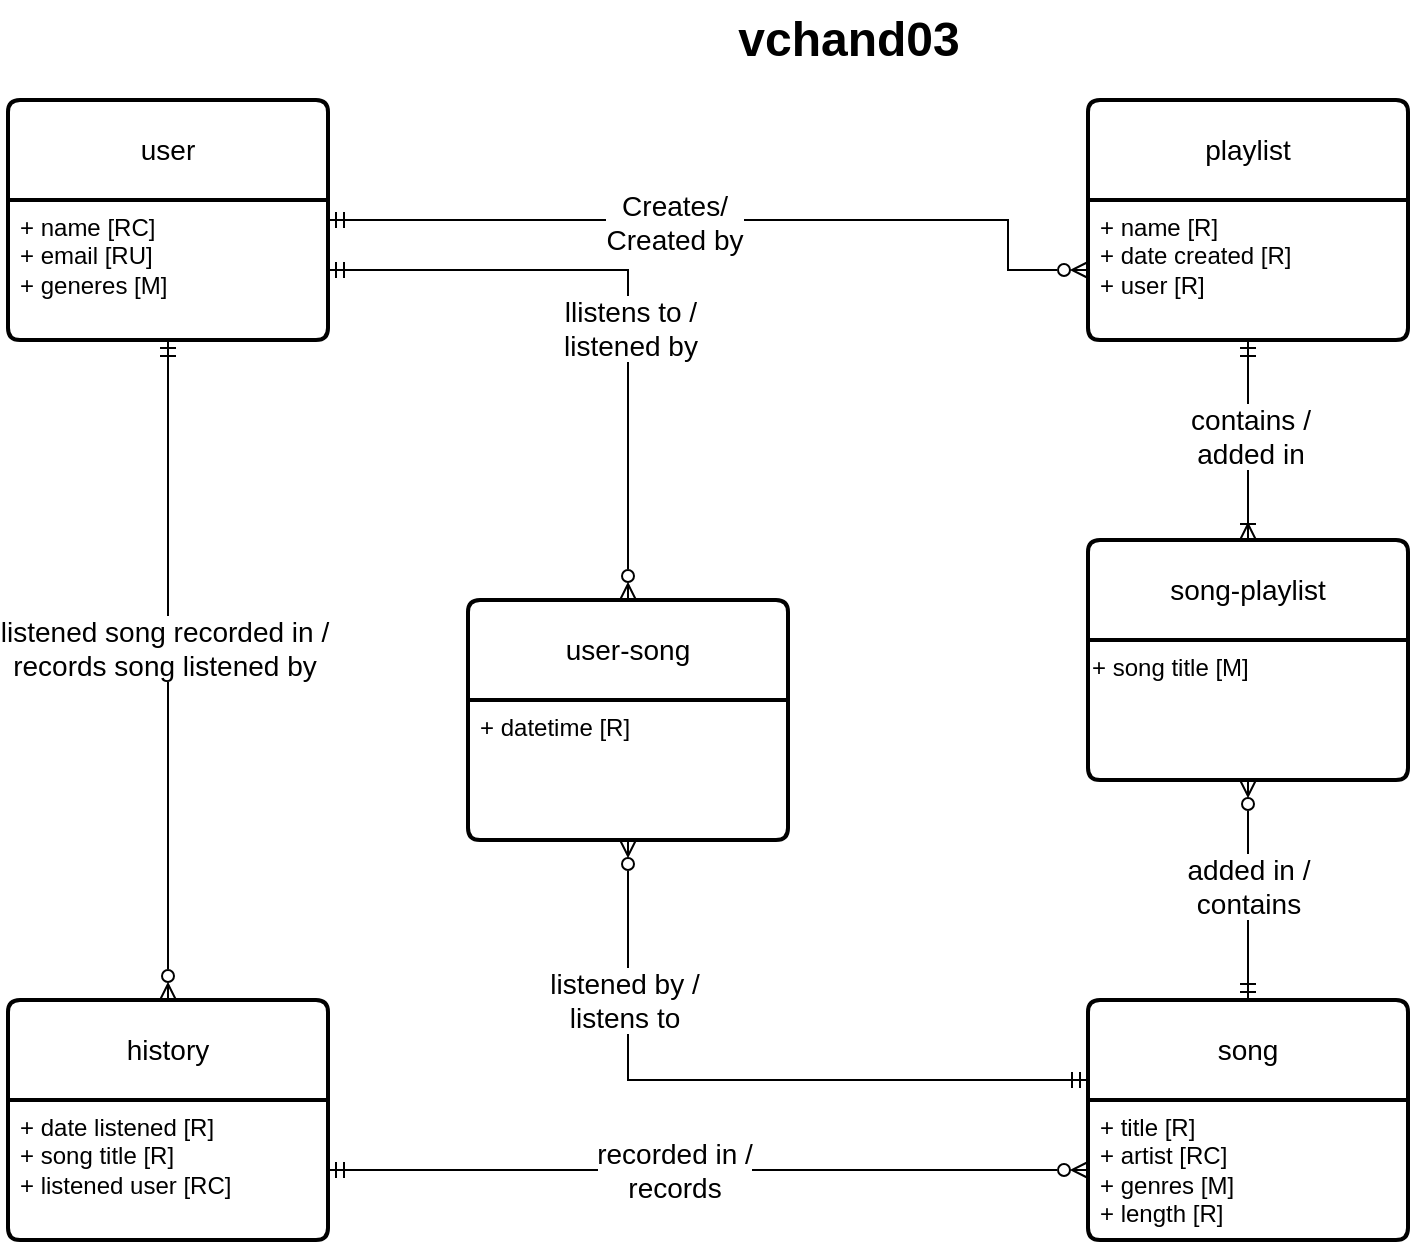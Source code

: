 <mxfile version="24.0.0" type="device">
  <diagram name="Page-1" id="XpqTT7pBagiN9khMRubh">
    <mxGraphModel dx="954" dy="640" grid="1" gridSize="10" guides="1" tooltips="1" connect="1" arrows="1" fold="1" page="1" pageScale="1" pageWidth="850" pageHeight="1100" math="0" shadow="0">
      <root>
        <mxCell id="0" />
        <mxCell id="1" parent="0" />
        <mxCell id="_bISmxYlfv5Asu_Bw-LZ-1" value="user" style="swimlane;childLayout=stackLayout;horizontal=1;startSize=50;horizontalStack=0;rounded=1;fontSize=14;fontStyle=0;strokeWidth=2;resizeParent=0;resizeLast=1;shadow=0;dashed=0;align=center;arcSize=4;whiteSpace=wrap;html=1;" parent="1" vertex="1">
          <mxGeometry x="90" y="140" width="160" height="120" as="geometry" />
        </mxCell>
        <mxCell id="_bISmxYlfv5Asu_Bw-LZ-2" value="+ name [RC]&lt;br&gt;+ email [RU]&lt;br&gt;+ generes [M]" style="align=left;strokeColor=none;fillColor=none;spacingLeft=4;fontSize=12;verticalAlign=top;resizable=0;rotatable=0;part=1;html=1;" parent="_bISmxYlfv5Asu_Bw-LZ-1" vertex="1">
          <mxGeometry y="50" width="160" height="70" as="geometry" />
        </mxCell>
        <mxCell id="_bISmxYlfv5Asu_Bw-LZ-3" value="playlist" style="swimlane;childLayout=stackLayout;horizontal=1;startSize=50;horizontalStack=0;rounded=1;fontSize=14;fontStyle=0;strokeWidth=2;resizeParent=0;resizeLast=1;shadow=0;dashed=0;align=center;arcSize=4;whiteSpace=wrap;html=1;" parent="1" vertex="1">
          <mxGeometry x="630" y="140" width="160" height="120" as="geometry" />
        </mxCell>
        <mxCell id="_bISmxYlfv5Asu_Bw-LZ-4" value="+ name [R]&lt;br&gt;+ date created [R]&lt;br&gt;+ user [R]" style="align=left;strokeColor=none;fillColor=none;spacingLeft=4;fontSize=12;verticalAlign=top;resizable=0;rotatable=0;part=1;html=1;" parent="_bISmxYlfv5Asu_Bw-LZ-3" vertex="1">
          <mxGeometry y="50" width="160" height="70" as="geometry" />
        </mxCell>
        <mxCell id="_bISmxYlfv5Asu_Bw-LZ-5" value="history" style="swimlane;childLayout=stackLayout;horizontal=1;startSize=50;horizontalStack=0;rounded=1;fontSize=14;fontStyle=0;strokeWidth=2;resizeParent=0;resizeLast=1;shadow=0;dashed=0;align=center;arcSize=4;whiteSpace=wrap;html=1;" parent="1" vertex="1">
          <mxGeometry x="90" y="590" width="160" height="120" as="geometry" />
        </mxCell>
        <mxCell id="_bISmxYlfv5Asu_Bw-LZ-6" value="+ date listened [R]&lt;br&gt;+ song title [R]&lt;br&gt;+ listened user [RC]" style="align=left;strokeColor=none;fillColor=none;spacingLeft=4;fontSize=12;verticalAlign=top;resizable=0;rotatable=0;part=1;html=1;" parent="_bISmxYlfv5Asu_Bw-LZ-5" vertex="1">
          <mxGeometry y="50" width="160" height="70" as="geometry" />
        </mxCell>
        <mxCell id="_bISmxYlfv5Asu_Bw-LZ-16" style="edgeStyle=orthogonalEdgeStyle;rounded=0;orthogonalLoop=1;jettySize=auto;html=1;endArrow=ERzeroToMany;endFill=0;startArrow=ERmandOne;startFill=0;" parent="1" source="_bISmxYlfv5Asu_Bw-LZ-7" target="_bISmxYlfv5Asu_Bw-LZ-12" edge="1">
          <mxGeometry relative="1" as="geometry">
            <Array as="points">
              <mxPoint x="400" y="630" />
            </Array>
          </mxGeometry>
        </mxCell>
        <mxCell id="_bISmxYlfv5Asu_Bw-LZ-29" value="&lt;font style=&quot;font-size: 14px;&quot;&gt;listened by /&lt;br&gt;listens to&lt;/font&gt;" style="edgeLabel;html=1;align=center;verticalAlign=middle;resizable=0;points=[];" parent="_bISmxYlfv5Asu_Bw-LZ-16" vertex="1" connectable="0">
          <mxGeometry x="0.546" y="2" relative="1" as="geometry">
            <mxPoint as="offset" />
          </mxGeometry>
        </mxCell>
        <mxCell id="_bISmxYlfv5Asu_Bw-LZ-19" style="edgeStyle=orthogonalEdgeStyle;rounded=0;orthogonalLoop=1;jettySize=auto;html=1;entryX=0.5;entryY=1;entryDx=0;entryDy=0;endArrow=ERzeroToMany;endFill=0;startArrow=ERmandOne;startFill=0;" parent="1" source="_bISmxYlfv5Asu_Bw-LZ-7" target="_bISmxYlfv5Asu_Bw-LZ-9" edge="1">
          <mxGeometry relative="1" as="geometry" />
        </mxCell>
        <mxCell id="_bISmxYlfv5Asu_Bw-LZ-31" value="&lt;font style=&quot;font-size: 14px;&quot;&gt;added in /&lt;br&gt;contains&lt;/font&gt;" style="edgeLabel;html=1;align=center;verticalAlign=middle;resizable=0;points=[];" parent="_bISmxYlfv5Asu_Bw-LZ-19" vertex="1" connectable="0">
          <mxGeometry x="0.036" relative="1" as="geometry">
            <mxPoint as="offset" />
          </mxGeometry>
        </mxCell>
        <mxCell id="_bISmxYlfv5Asu_Bw-LZ-7" value="song" style="swimlane;childLayout=stackLayout;horizontal=1;startSize=50;horizontalStack=0;rounded=1;fontSize=14;fontStyle=0;strokeWidth=2;resizeParent=0;resizeLast=1;shadow=0;dashed=0;align=center;arcSize=4;whiteSpace=wrap;html=1;" parent="1" vertex="1">
          <mxGeometry x="630" y="590" width="160" height="120" as="geometry" />
        </mxCell>
        <mxCell id="_bISmxYlfv5Asu_Bw-LZ-8" value="+ title [R]&lt;br&gt;+ artist [RC]&lt;br&gt;+ genres [M]&lt;br&gt;+ length [R]" style="align=left;strokeColor=none;fillColor=none;spacingLeft=4;fontSize=12;verticalAlign=top;resizable=0;rotatable=0;part=1;html=1;" parent="_bISmxYlfv5Asu_Bw-LZ-7" vertex="1">
          <mxGeometry y="50" width="160" height="70" as="geometry" />
        </mxCell>
        <mxCell id="_bISmxYlfv5Asu_Bw-LZ-9" value="song-playlist" style="swimlane;childLayout=stackLayout;horizontal=1;startSize=50;horizontalStack=0;rounded=1;fontSize=14;fontStyle=0;strokeWidth=2;resizeParent=0;resizeLast=1;shadow=0;dashed=0;align=center;arcSize=4;whiteSpace=wrap;html=1;" parent="1" vertex="1">
          <mxGeometry x="630" y="360" width="160" height="120" as="geometry" />
        </mxCell>
        <mxCell id="_bISmxYlfv5Asu_Bw-LZ-25" value="+ song title [M]&lt;br&gt;&amp;nbsp;&amp;nbsp;&lt;br&gt;&lt;br&gt;&lt;div&gt;&lt;br&gt;&lt;/div&gt;" style="text;html=1;align=left;verticalAlign=middle;resizable=0;points=[];autosize=1;strokeColor=none;fillColor=none;" parent="_bISmxYlfv5Asu_Bw-LZ-9" vertex="1">
          <mxGeometry y="50" width="160" height="70" as="geometry" />
        </mxCell>
        <mxCell id="_bISmxYlfv5Asu_Bw-LZ-11" value="user-song" style="swimlane;childLayout=stackLayout;horizontal=1;startSize=50;horizontalStack=0;rounded=1;fontSize=14;fontStyle=0;strokeWidth=2;resizeParent=0;resizeLast=1;shadow=0;dashed=0;align=center;arcSize=4;whiteSpace=wrap;html=1;" parent="1" vertex="1">
          <mxGeometry x="320" y="390" width="160" height="120" as="geometry" />
        </mxCell>
        <mxCell id="_bISmxYlfv5Asu_Bw-LZ-12" value="+ datetime [R]" style="align=left;strokeColor=none;fillColor=none;spacingLeft=4;fontSize=12;verticalAlign=top;resizable=0;rotatable=0;part=1;html=1;" parent="_bISmxYlfv5Asu_Bw-LZ-11" vertex="1">
          <mxGeometry y="50" width="160" height="70" as="geometry" />
        </mxCell>
        <mxCell id="_bISmxYlfv5Asu_Bw-LZ-13" style="edgeStyle=orthogonalEdgeStyle;rounded=0;orthogonalLoop=1;jettySize=auto;html=1;entryX=0.5;entryY=0;entryDx=0;entryDy=0;endArrow=ERzeroToMany;endFill=0;startArrow=ERmandOne;startFill=0;" parent="1" source="_bISmxYlfv5Asu_Bw-LZ-2" target="_bISmxYlfv5Asu_Bw-LZ-5" edge="1">
          <mxGeometry relative="1" as="geometry" />
        </mxCell>
        <mxCell id="_bISmxYlfv5Asu_Bw-LZ-26" value="&lt;font style=&quot;font-size: 14px;&quot;&gt;listened song recorded in /&lt;br&gt;records song listened by&lt;/font&gt;" style="edgeLabel;html=1;align=center;verticalAlign=middle;resizable=0;points=[];" parent="_bISmxYlfv5Asu_Bw-LZ-13" vertex="1" connectable="0">
          <mxGeometry x="-0.067" y="-2" relative="1" as="geometry">
            <mxPoint as="offset" />
          </mxGeometry>
        </mxCell>
        <mxCell id="_bISmxYlfv5Asu_Bw-LZ-14" style="edgeStyle=orthogonalEdgeStyle;rounded=0;orthogonalLoop=1;jettySize=auto;html=1;entryX=0;entryY=0.5;entryDx=0;entryDy=0;endArrow=ERzeroToMany;endFill=0;startArrow=ERmandOne;startFill=0;" parent="1" source="_bISmxYlfv5Asu_Bw-LZ-2" target="_bISmxYlfv5Asu_Bw-LZ-4" edge="1">
          <mxGeometry relative="1" as="geometry">
            <Array as="points">
              <mxPoint x="590" y="200" />
              <mxPoint x="590" y="225" />
            </Array>
          </mxGeometry>
        </mxCell>
        <mxCell id="m2vwrFOVKkSn1g-hqqpB-1" value="&lt;font style=&quot;font-size: 14px;&quot;&gt;Creates/&lt;/font&gt;&lt;div style=&quot;font-size: 14px;&quot;&gt;&lt;font style=&quot;font-size: 14px;&quot;&gt;Created by&lt;/font&gt;&lt;/div&gt;" style="edgeLabel;html=1;align=center;verticalAlign=middle;resizable=0;points=[];" vertex="1" connectable="0" parent="_bISmxYlfv5Asu_Bw-LZ-14">
          <mxGeometry x="-0.146" y="-1" relative="1" as="geometry">
            <mxPoint as="offset" />
          </mxGeometry>
        </mxCell>
        <mxCell id="_bISmxYlfv5Asu_Bw-LZ-15" style="edgeStyle=orthogonalEdgeStyle;rounded=0;orthogonalLoop=1;jettySize=auto;html=1;entryX=0;entryY=0.5;entryDx=0;entryDy=0;endArrow=ERzeroToMany;endFill=0;startArrow=ERmandOne;startFill=0;" parent="1" source="_bISmxYlfv5Asu_Bw-LZ-6" target="_bISmxYlfv5Asu_Bw-LZ-8" edge="1">
          <mxGeometry relative="1" as="geometry" />
        </mxCell>
        <mxCell id="_bISmxYlfv5Asu_Bw-LZ-32" value="&lt;font style=&quot;font-size: 14px;&quot;&gt;recorded in /&lt;br&gt;records&lt;/font&gt;" style="edgeLabel;html=1;align=center;verticalAlign=middle;resizable=0;points=[];" parent="_bISmxYlfv5Asu_Bw-LZ-15" vertex="1" connectable="0">
          <mxGeometry x="-0.089" relative="1" as="geometry">
            <mxPoint as="offset" />
          </mxGeometry>
        </mxCell>
        <mxCell id="_bISmxYlfv5Asu_Bw-LZ-17" style="edgeStyle=orthogonalEdgeStyle;rounded=0;orthogonalLoop=1;jettySize=auto;html=1;endArrow=ERzeroToMany;endFill=0;startArrow=ERmandOne;startFill=0;" parent="1" source="_bISmxYlfv5Asu_Bw-LZ-2" target="_bISmxYlfv5Asu_Bw-LZ-11" edge="1">
          <mxGeometry relative="1" as="geometry" />
        </mxCell>
        <mxCell id="_bISmxYlfv5Asu_Bw-LZ-28" value="&lt;font style=&quot;font-size: 14px;&quot;&gt;l&lt;font style=&quot;font-size: 14px;&quot;&gt;li&lt;/font&gt;&lt;/font&gt;&lt;font style=&quot;font-size: 14px;&quot;&gt;&lt;font style=&quot;font-size: 14px;&quot;&gt;stens to /&lt;br&gt;listened by&lt;/font&gt;&lt;br&gt;&lt;/font&gt;" style="edgeLabel;html=1;align=center;verticalAlign=middle;resizable=0;points=[];" parent="_bISmxYlfv5Asu_Bw-LZ-17" vertex="1" connectable="0">
          <mxGeometry x="0.137" y="1" relative="1" as="geometry">
            <mxPoint as="offset" />
          </mxGeometry>
        </mxCell>
        <mxCell id="_bISmxYlfv5Asu_Bw-LZ-18" style="edgeStyle=orthogonalEdgeStyle;rounded=0;orthogonalLoop=1;jettySize=auto;html=1;entryX=0.5;entryY=0;entryDx=0;entryDy=0;startArrow=ERmandOne;startFill=0;endArrow=ERoneToMany;endFill=0;" parent="1" source="_bISmxYlfv5Asu_Bw-LZ-4" target="_bISmxYlfv5Asu_Bw-LZ-9" edge="1">
          <mxGeometry relative="1" as="geometry" />
        </mxCell>
        <mxCell id="_bISmxYlfv5Asu_Bw-LZ-30" value="&lt;font style=&quot;font-size: 14px;&quot;&gt;contains /&lt;br&gt;added in&lt;/font&gt;" style="edgeLabel;html=1;align=center;verticalAlign=middle;resizable=0;points=[];" parent="_bISmxYlfv5Asu_Bw-LZ-18" vertex="1" connectable="0">
          <mxGeometry x="-0.04" y="1" relative="1" as="geometry">
            <mxPoint as="offset" />
          </mxGeometry>
        </mxCell>
        <mxCell id="_bISmxYlfv5Asu_Bw-LZ-33" value="&lt;font size=&quot;1&quot; style=&quot;&quot;&gt;&lt;b style=&quot;font-size: 24px;&quot;&gt;vchand03&lt;/b&gt;&lt;/font&gt;" style="text;html=1;align=center;verticalAlign=middle;resizable=0;points=[];autosize=1;strokeColor=none;fillColor=none;" parent="1" vertex="1">
          <mxGeometry x="445" y="90" width="130" height="40" as="geometry" />
        </mxCell>
      </root>
    </mxGraphModel>
  </diagram>
</mxfile>

